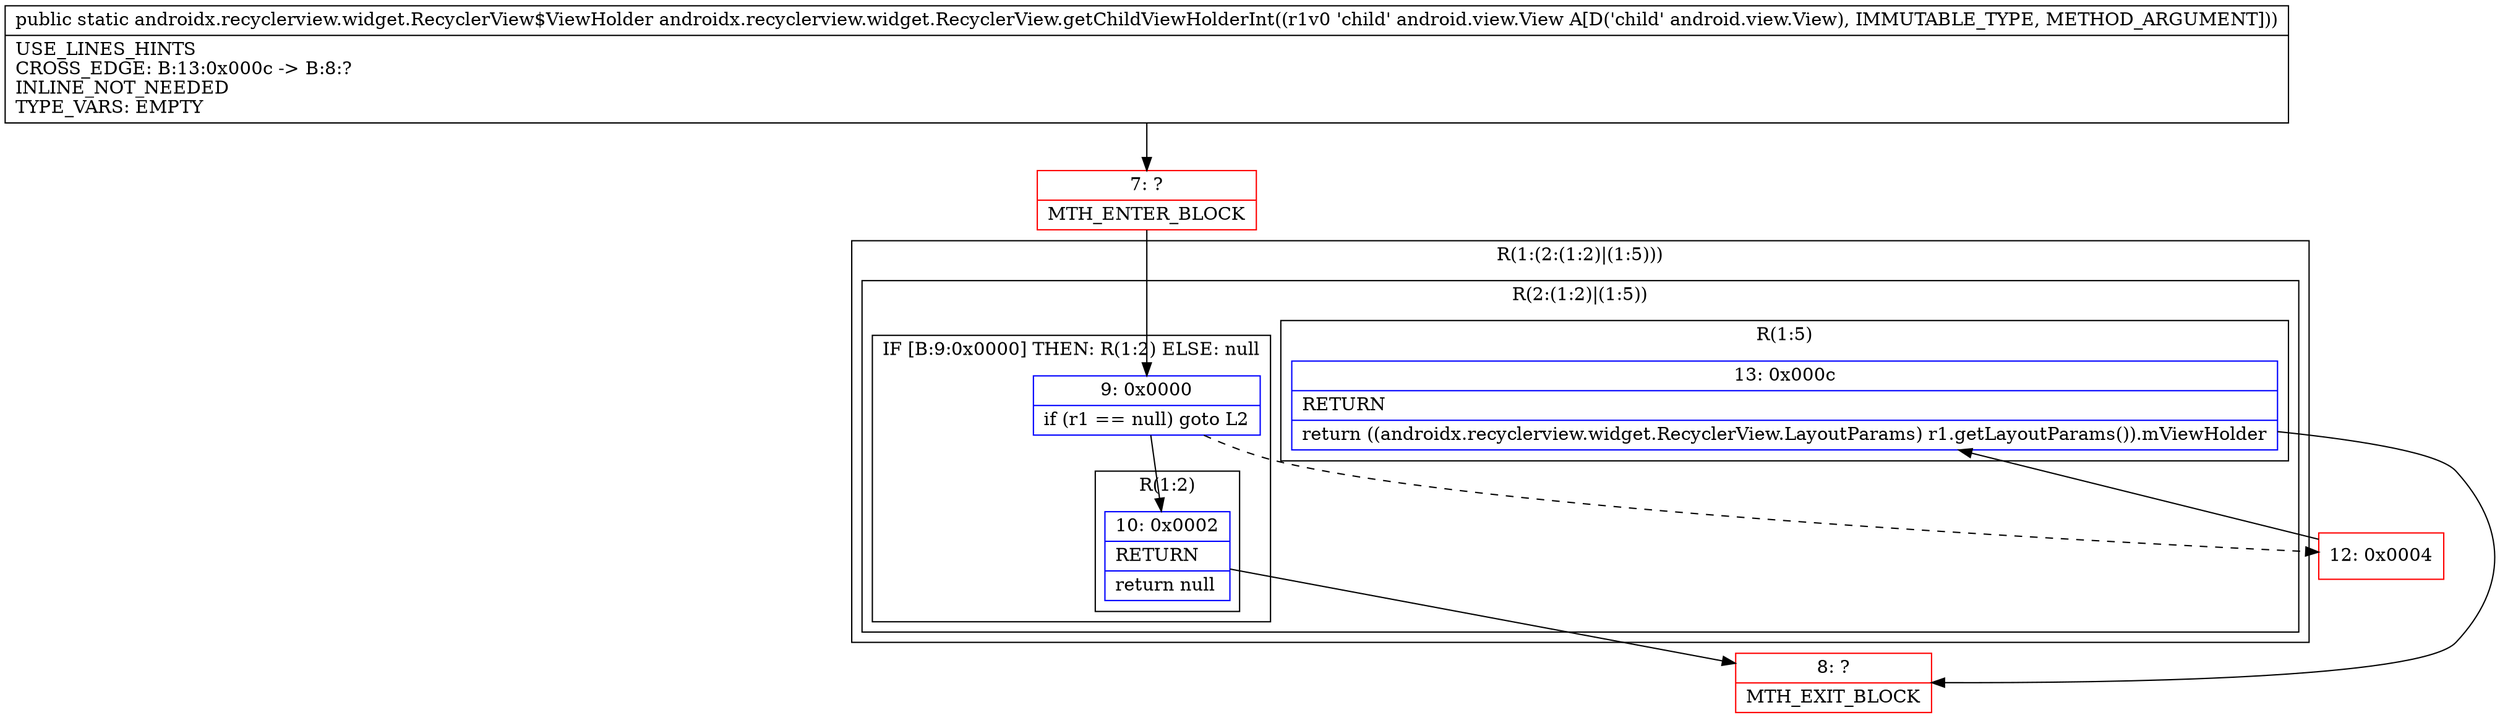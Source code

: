 digraph "CFG forandroidx.recyclerview.widget.RecyclerView.getChildViewHolderInt(Landroid\/view\/View;)Landroidx\/recyclerview\/widget\/RecyclerView$ViewHolder;" {
subgraph cluster_Region_1844310207 {
label = "R(1:(2:(1:2)|(1:5)))";
node [shape=record,color=blue];
subgraph cluster_Region_1009206545 {
label = "R(2:(1:2)|(1:5))";
node [shape=record,color=blue];
subgraph cluster_IfRegion_1685109833 {
label = "IF [B:9:0x0000] THEN: R(1:2) ELSE: null";
node [shape=record,color=blue];
Node_9 [shape=record,label="{9\:\ 0x0000|if (r1 == null) goto L2\l}"];
subgraph cluster_Region_1606517150 {
label = "R(1:2)";
node [shape=record,color=blue];
Node_10 [shape=record,label="{10\:\ 0x0002|RETURN\l|return null\l}"];
}
}
subgraph cluster_Region_1571551953 {
label = "R(1:5)";
node [shape=record,color=blue];
Node_13 [shape=record,label="{13\:\ 0x000c|RETURN\l|return ((androidx.recyclerview.widget.RecyclerView.LayoutParams) r1.getLayoutParams()).mViewHolder\l}"];
}
}
}
Node_7 [shape=record,color=red,label="{7\:\ ?|MTH_ENTER_BLOCK\l}"];
Node_8 [shape=record,color=red,label="{8\:\ ?|MTH_EXIT_BLOCK\l}"];
Node_12 [shape=record,color=red,label="{12\:\ 0x0004}"];
MethodNode[shape=record,label="{public static androidx.recyclerview.widget.RecyclerView$ViewHolder androidx.recyclerview.widget.RecyclerView.getChildViewHolderInt((r1v0 'child' android.view.View A[D('child' android.view.View), IMMUTABLE_TYPE, METHOD_ARGUMENT]))  | USE_LINES_HINTS\lCROSS_EDGE: B:13:0x000c \-\> B:8:?\lINLINE_NOT_NEEDED\lTYPE_VARS: EMPTY\l}"];
MethodNode -> Node_7;Node_9 -> Node_10;
Node_9 -> Node_12[style=dashed];
Node_10 -> Node_8;
Node_13 -> Node_8;
Node_7 -> Node_9;
Node_12 -> Node_13;
}

